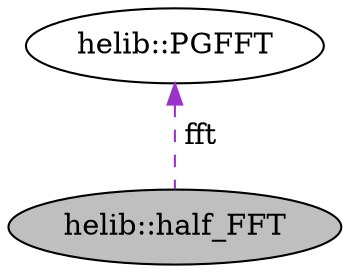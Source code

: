 digraph "helib::half_FFT"
{
  N1 [label="helib::half_FFT",color="black", fillcolor="grey75", style="filled", fontcolor="black"];
  N2 -> N1 [dir="back",color="darkorchid3",style="dashed",label=" fft" ];
  N2 [label="helib::PGFFT",color="black", fillcolor="white", style="filled"];
}
